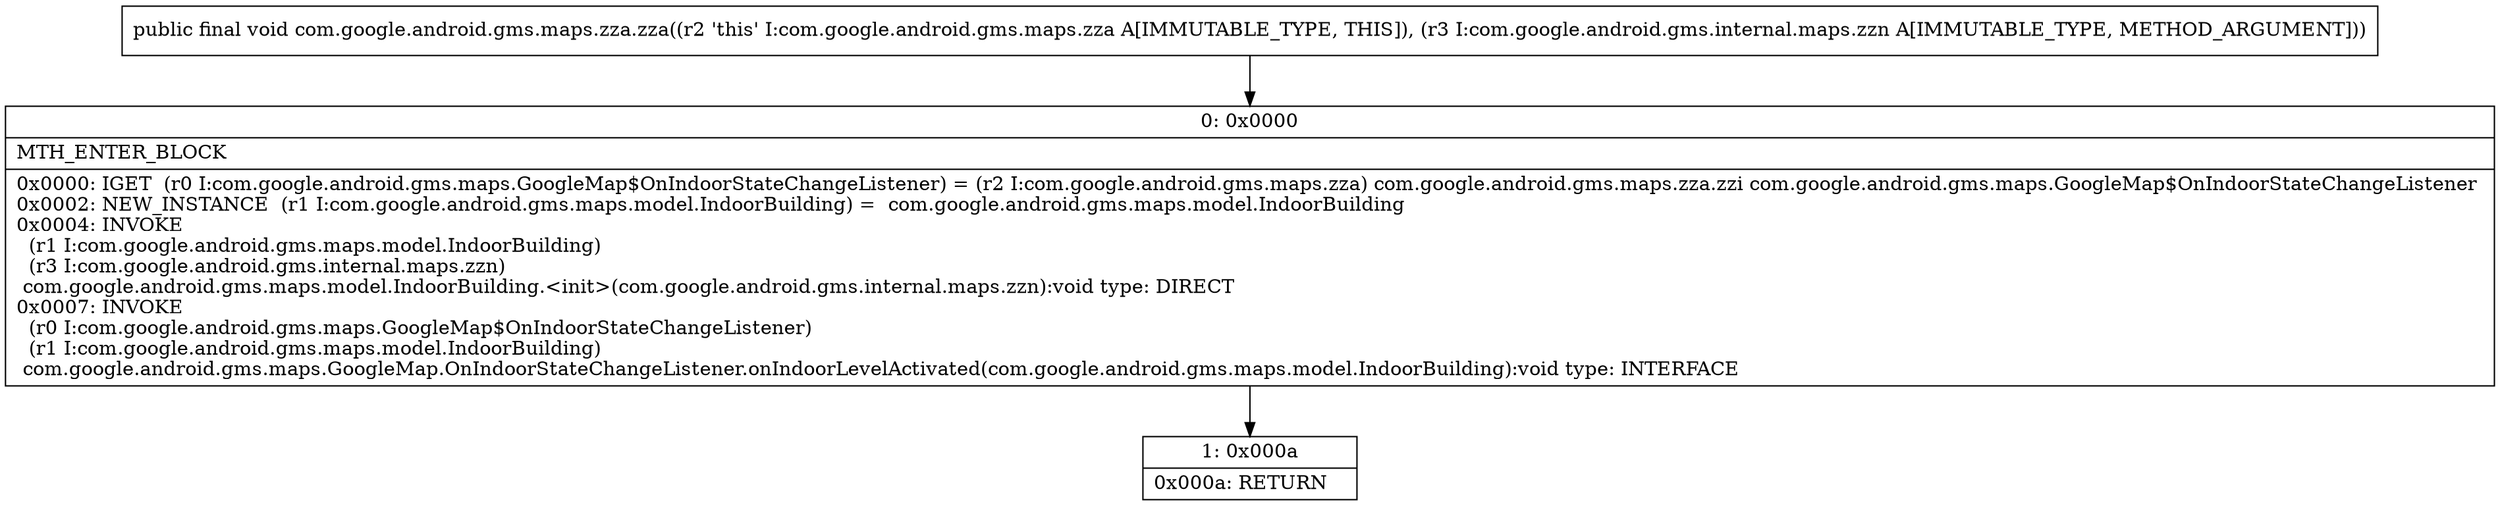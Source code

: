 digraph "CFG forcom.google.android.gms.maps.zza.zza(Lcom\/google\/android\/gms\/internal\/maps\/zzn;)V" {
Node_0 [shape=record,label="{0\:\ 0x0000|MTH_ENTER_BLOCK\l|0x0000: IGET  (r0 I:com.google.android.gms.maps.GoogleMap$OnIndoorStateChangeListener) = (r2 I:com.google.android.gms.maps.zza) com.google.android.gms.maps.zza.zzi com.google.android.gms.maps.GoogleMap$OnIndoorStateChangeListener \l0x0002: NEW_INSTANCE  (r1 I:com.google.android.gms.maps.model.IndoorBuilding) =  com.google.android.gms.maps.model.IndoorBuilding \l0x0004: INVOKE  \l  (r1 I:com.google.android.gms.maps.model.IndoorBuilding)\l  (r3 I:com.google.android.gms.internal.maps.zzn)\l com.google.android.gms.maps.model.IndoorBuilding.\<init\>(com.google.android.gms.internal.maps.zzn):void type: DIRECT \l0x0007: INVOKE  \l  (r0 I:com.google.android.gms.maps.GoogleMap$OnIndoorStateChangeListener)\l  (r1 I:com.google.android.gms.maps.model.IndoorBuilding)\l com.google.android.gms.maps.GoogleMap.OnIndoorStateChangeListener.onIndoorLevelActivated(com.google.android.gms.maps.model.IndoorBuilding):void type: INTERFACE \l}"];
Node_1 [shape=record,label="{1\:\ 0x000a|0x000a: RETURN   \l}"];
MethodNode[shape=record,label="{public final void com.google.android.gms.maps.zza.zza((r2 'this' I:com.google.android.gms.maps.zza A[IMMUTABLE_TYPE, THIS]), (r3 I:com.google.android.gms.internal.maps.zzn A[IMMUTABLE_TYPE, METHOD_ARGUMENT])) }"];
MethodNode -> Node_0;
Node_0 -> Node_1;
}

